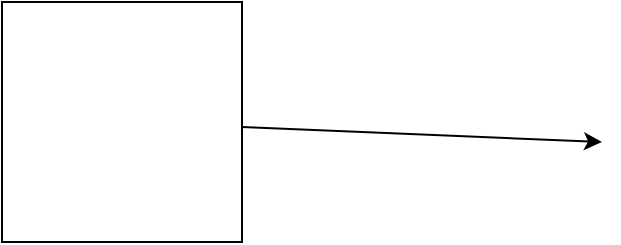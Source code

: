 <mxfile>
    <diagram id="JWPA9CM_2fG-uQCnfZW5" name="Page-1">
        <mxGraphModel dx="590" dy="563" grid="1" gridSize="10" guides="1" tooltips="1" connect="1" arrows="1" fold="1" page="1" pageScale="1" pageWidth="850" pageHeight="1100" math="0" shadow="0">
            <root>
                <mxCell id="0"/>
                <mxCell id="1" parent="0"/>
                <mxCell id="3" style="edgeStyle=none;html=1;" parent="1" source="2" edge="1">
                    <mxGeometry relative="1" as="geometry">
                        <mxPoint x="480" y="150" as="targetPoint"/>
                    </mxGeometry>
                </mxCell>
                <mxCell id="2" value="" style="whiteSpace=wrap;html=1;aspect=fixed;" parent="1" vertex="1">
                    <mxGeometry x="180" y="80" width="120" height="120" as="geometry"/>
                </mxCell>
            </root>
        </mxGraphModel>
    </diagram>
</mxfile>